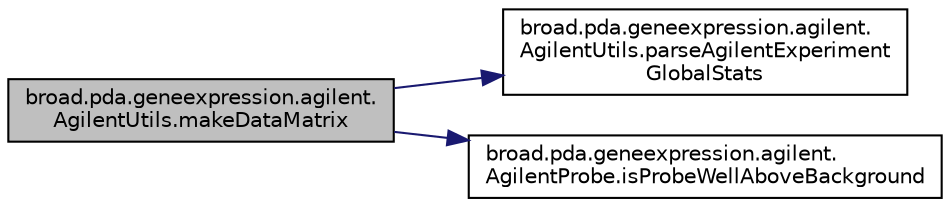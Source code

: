 digraph "broad.pda.geneexpression.agilent.AgilentUtils.makeDataMatrix"
{
  edge [fontname="Helvetica",fontsize="10",labelfontname="Helvetica",labelfontsize="10"];
  node [fontname="Helvetica",fontsize="10",shape=record];
  rankdir="LR";
  Node1 [label="broad.pda.geneexpression.agilent.\lAgilentUtils.makeDataMatrix",height=0.2,width=0.4,color="black", fillcolor="grey75", style="filled" fontcolor="black"];
  Node1 -> Node2 [color="midnightblue",fontsize="10",style="solid",fontname="Helvetica"];
  Node2 [label="broad.pda.geneexpression.agilent.\lAgilentUtils.parseAgilentExperiment\lGlobalStats",height=0.2,width=0.4,color="black", fillcolor="white", style="filled",URL="$classbroad_1_1pda_1_1geneexpression_1_1agilent_1_1_agilent_utils.html#aec336dfe5711938e9b0a010e239e8543"];
  Node1 -> Node3 [color="midnightblue",fontsize="10",style="solid",fontname="Helvetica"];
  Node3 [label="broad.pda.geneexpression.agilent.\lAgilentProbe.isProbeWellAboveBackground",height=0.2,width=0.4,color="black", fillcolor="white", style="filled",URL="$classbroad_1_1pda_1_1geneexpression_1_1agilent_1_1_agilent_probe.html#abf9f43f7f9af0c6b270b8540524356e4"];
}
